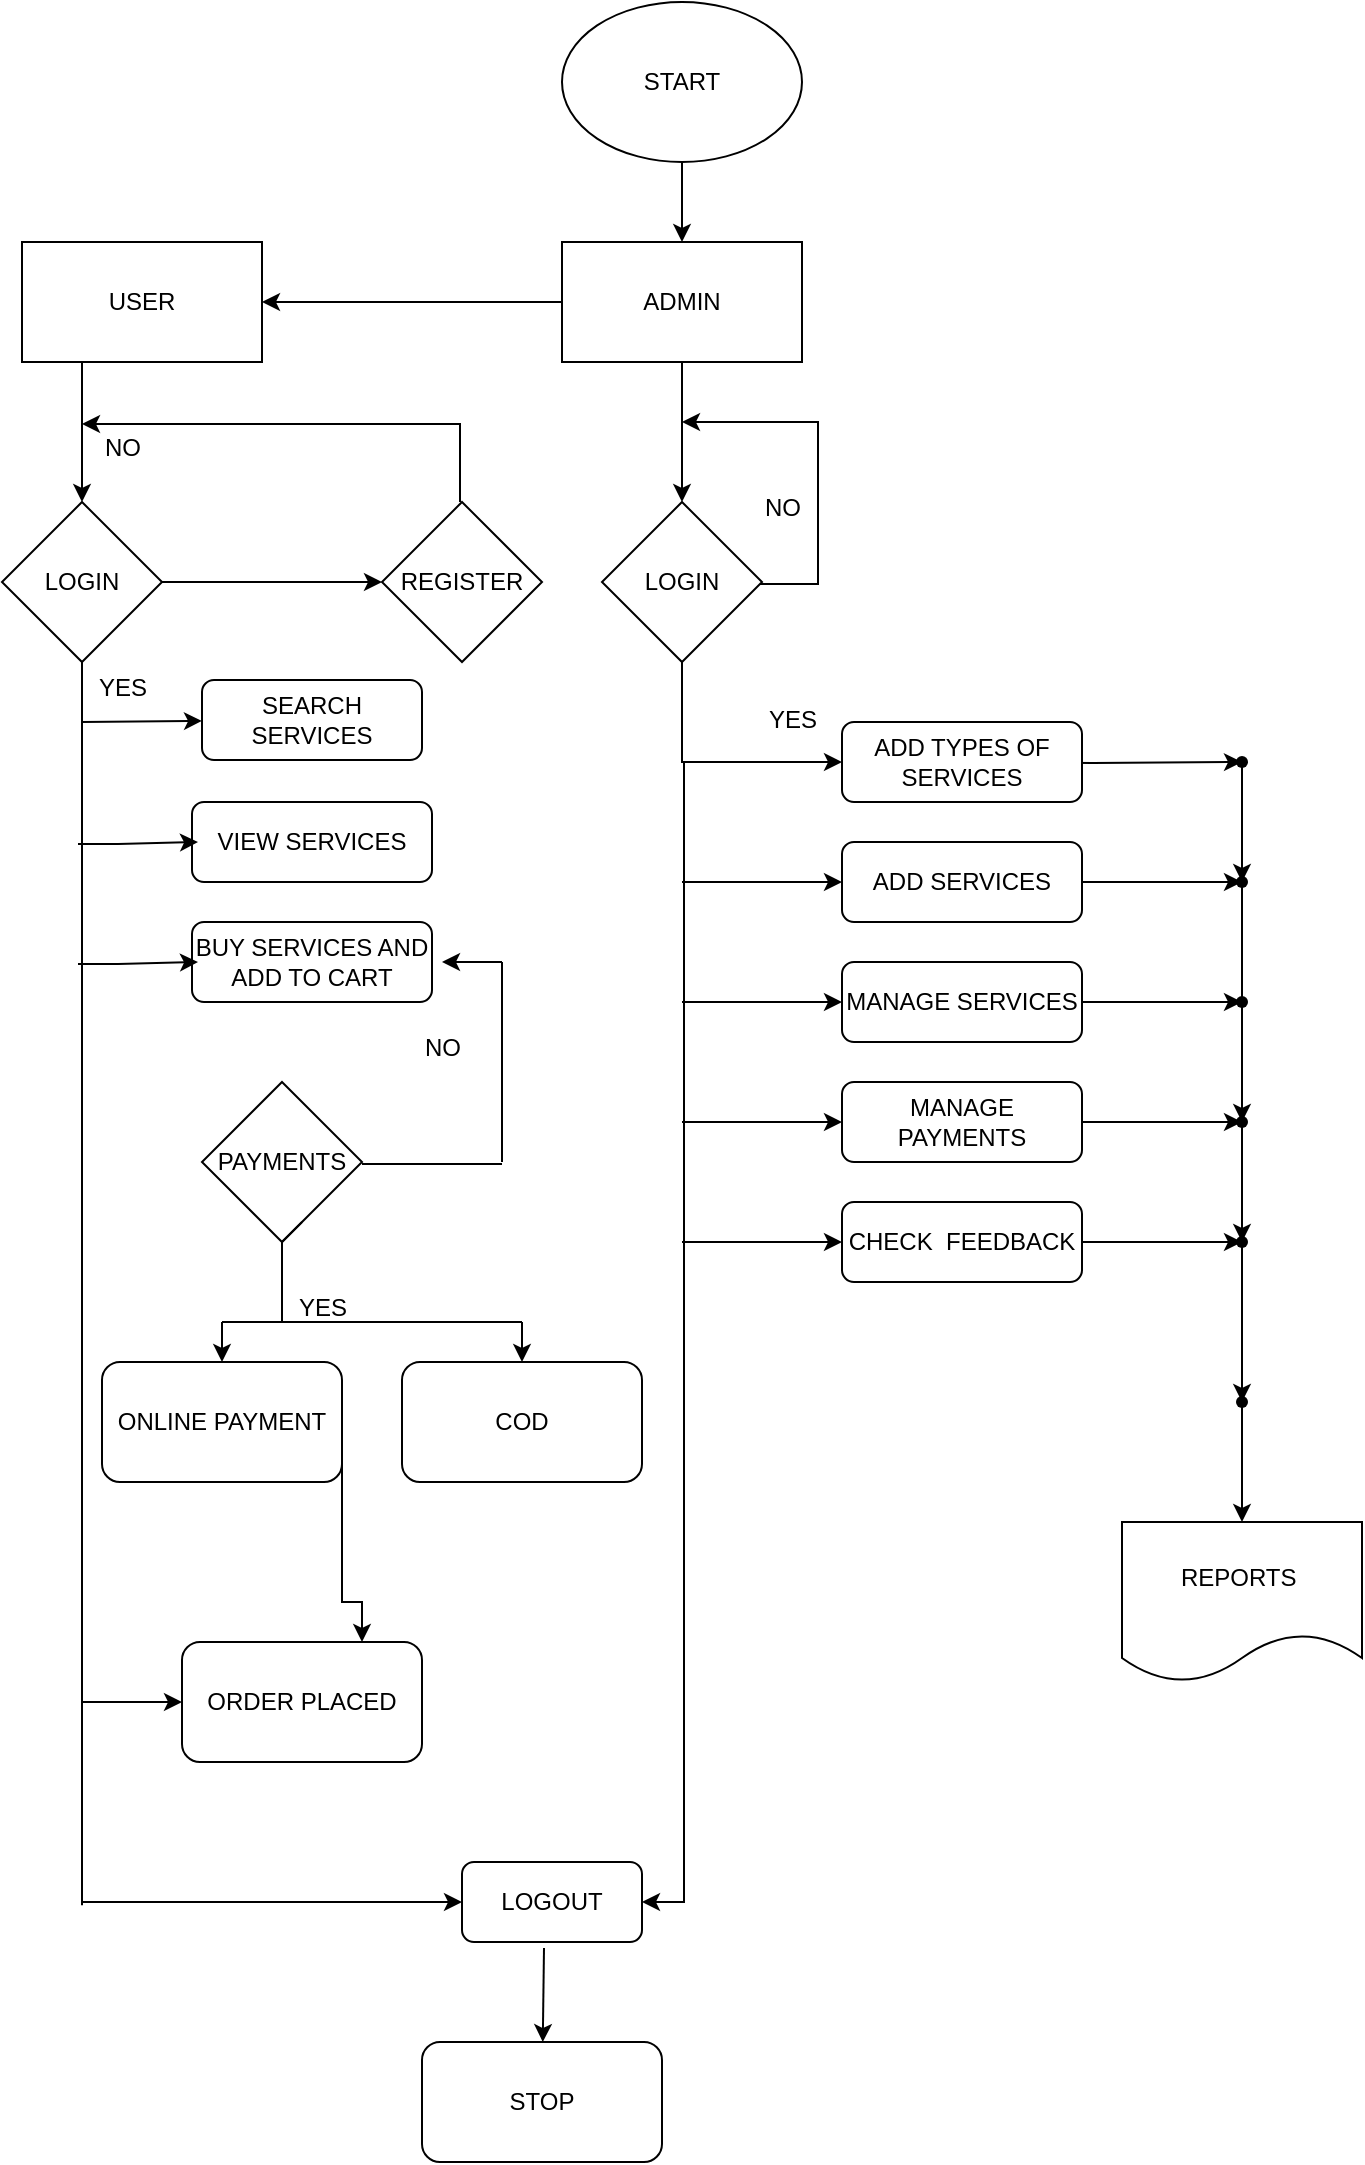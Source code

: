 <mxfile version="22.1.2" type="device">
  <diagram name="HomeRepairsDB" id="43ZkhPqxuTuk4tvDn_iA">
    <mxGraphModel dx="674" dy="613" grid="1" gridSize="10" guides="1" tooltips="1" connect="1" arrows="1" fold="1" page="1" pageScale="1" pageWidth="850" pageHeight="1100" math="0" shadow="0">
      <root>
        <mxCell id="0" />
        <mxCell id="1" parent="0" />
        <mxCell id="rFvz688s7A2hydQzaS3V-13" value="" style="edgeStyle=orthogonalEdgeStyle;rounded=0;orthogonalLoop=1;jettySize=auto;html=1;" edge="1" parent="1" source="rFvz688s7A2hydQzaS3V-10" target="rFvz688s7A2hydQzaS3V-11">
          <mxGeometry relative="1" as="geometry" />
        </mxCell>
        <mxCell id="rFvz688s7A2hydQzaS3V-10" value="START" style="ellipse;whiteSpace=wrap;html=1;" vertex="1" parent="1">
          <mxGeometry x="310" width="120" height="80" as="geometry" />
        </mxCell>
        <mxCell id="rFvz688s7A2hydQzaS3V-15" value="" style="edgeStyle=orthogonalEdgeStyle;rounded=0;orthogonalLoop=1;jettySize=auto;html=1;" edge="1" parent="1" source="rFvz688s7A2hydQzaS3V-11" target="rFvz688s7A2hydQzaS3V-14">
          <mxGeometry relative="1" as="geometry" />
        </mxCell>
        <mxCell id="rFvz688s7A2hydQzaS3V-19" value="" style="edgeStyle=orthogonalEdgeStyle;rounded=0;orthogonalLoop=1;jettySize=auto;html=1;" edge="1" parent="1" source="rFvz688s7A2hydQzaS3V-11" target="rFvz688s7A2hydQzaS3V-18">
          <mxGeometry relative="1" as="geometry" />
        </mxCell>
        <mxCell id="rFvz688s7A2hydQzaS3V-11" value="ADMIN" style="rounded=0;whiteSpace=wrap;html=1;" vertex="1" parent="1">
          <mxGeometry x="310" y="120" width="120" height="60" as="geometry" />
        </mxCell>
        <mxCell id="rFvz688s7A2hydQzaS3V-17" value="" style="edgeStyle=orthogonalEdgeStyle;rounded=0;orthogonalLoop=1;jettySize=auto;html=1;" edge="1" parent="1" source="rFvz688s7A2hydQzaS3V-14" target="rFvz688s7A2hydQzaS3V-16">
          <mxGeometry relative="1" as="geometry">
            <Array as="points">
              <mxPoint x="70" y="220" />
              <mxPoint x="70" y="220" />
            </Array>
          </mxGeometry>
        </mxCell>
        <mxCell id="rFvz688s7A2hydQzaS3V-14" value="USER" style="rounded=0;whiteSpace=wrap;html=1;" vertex="1" parent="1">
          <mxGeometry x="40" y="120" width="120" height="60" as="geometry" />
        </mxCell>
        <mxCell id="rFvz688s7A2hydQzaS3V-21" value="" style="edgeStyle=orthogonalEdgeStyle;rounded=0;orthogonalLoop=1;jettySize=auto;html=1;" edge="1" parent="1" source="rFvz688s7A2hydQzaS3V-16" target="rFvz688s7A2hydQzaS3V-20">
          <mxGeometry relative="1" as="geometry" />
        </mxCell>
        <mxCell id="rFvz688s7A2hydQzaS3V-16" value="LOGIN" style="rhombus;whiteSpace=wrap;html=1;rounded=0;" vertex="1" parent="1">
          <mxGeometry x="30" y="250" width="80" height="80" as="geometry" />
        </mxCell>
        <mxCell id="rFvz688s7A2hydQzaS3V-24" value="" style="edgeStyle=orthogonalEdgeStyle;rounded=0;orthogonalLoop=1;jettySize=auto;html=1;" edge="1" parent="1">
          <mxGeometry relative="1" as="geometry">
            <mxPoint x="397" y="290" as="sourcePoint" />
            <mxPoint x="370" y="210" as="targetPoint" />
            <Array as="points">
              <mxPoint x="397" y="291" />
              <mxPoint x="438" y="291" />
            </Array>
          </mxGeometry>
        </mxCell>
        <mxCell id="rFvz688s7A2hydQzaS3V-28" value="" style="edgeStyle=orthogonalEdgeStyle;rounded=0;orthogonalLoop=1;jettySize=auto;html=1;" edge="1" parent="1" source="rFvz688s7A2hydQzaS3V-18" target="rFvz688s7A2hydQzaS3V-62">
          <mxGeometry relative="1" as="geometry">
            <mxPoint x="340" y="970" as="targetPoint" />
            <Array as="points">
              <mxPoint x="370" y="380" />
              <mxPoint x="371" y="380" />
            </Array>
          </mxGeometry>
        </mxCell>
        <mxCell id="rFvz688s7A2hydQzaS3V-18" value="LOGIN" style="rhombus;whiteSpace=wrap;html=1;rounded=0;" vertex="1" parent="1">
          <mxGeometry x="330" y="250" width="80" height="80" as="geometry" />
        </mxCell>
        <mxCell id="rFvz688s7A2hydQzaS3V-22" style="edgeStyle=orthogonalEdgeStyle;rounded=0;orthogonalLoop=1;jettySize=auto;html=1;" edge="1" parent="1">
          <mxGeometry relative="1" as="geometry">
            <mxPoint x="70" y="211" as="targetPoint" />
            <mxPoint x="259" y="250" as="sourcePoint" />
            <Array as="points">
              <mxPoint x="259" y="211" />
              <mxPoint x="240" y="211" />
            </Array>
          </mxGeometry>
        </mxCell>
        <mxCell id="rFvz688s7A2hydQzaS3V-20" value="REGISTER" style="rhombus;whiteSpace=wrap;html=1;rounded=0;" vertex="1" parent="1">
          <mxGeometry x="220" y="250" width="80" height="80" as="geometry" />
        </mxCell>
        <mxCell id="rFvz688s7A2hydQzaS3V-37" value="" style="edgeStyle=orthogonalEdgeStyle;rounded=0;orthogonalLoop=1;jettySize=auto;html=1;" edge="1" parent="1" target="rFvz688s7A2hydQzaS3V-36">
          <mxGeometry relative="1" as="geometry">
            <mxPoint x="510" y="380" as="sourcePoint" />
          </mxGeometry>
        </mxCell>
        <mxCell id="rFvz688s7A2hydQzaS3V-30" value="ADD TYPES OF SERVICES" style="rounded=1;whiteSpace=wrap;html=1;" vertex="1" parent="1">
          <mxGeometry x="450" y="360" width="120" height="40" as="geometry" />
        </mxCell>
        <mxCell id="rFvz688s7A2hydQzaS3V-43" value="" style="edgeStyle=orthogonalEdgeStyle;rounded=0;orthogonalLoop=1;jettySize=auto;html=1;" edge="1" parent="1" source="rFvz688s7A2hydQzaS3V-31" target="rFvz688s7A2hydQzaS3V-42">
          <mxGeometry relative="1" as="geometry" />
        </mxCell>
        <mxCell id="rFvz688s7A2hydQzaS3V-31" value="ADD SERVICES" style="rounded=1;whiteSpace=wrap;html=1;" vertex="1" parent="1">
          <mxGeometry x="450" y="420" width="120" height="40" as="geometry" />
        </mxCell>
        <mxCell id="rFvz688s7A2hydQzaS3V-46" value="" style="edgeStyle=orthogonalEdgeStyle;rounded=0;orthogonalLoop=1;jettySize=auto;html=1;" edge="1" parent="1" source="rFvz688s7A2hydQzaS3V-33" target="rFvz688s7A2hydQzaS3V-45">
          <mxGeometry relative="1" as="geometry" />
        </mxCell>
        <mxCell id="rFvz688s7A2hydQzaS3V-33" value="MANAGE SERVICES" style="rounded=1;whiteSpace=wrap;html=1;" vertex="1" parent="1">
          <mxGeometry x="450" y="480" width="120" height="40" as="geometry" />
        </mxCell>
        <mxCell id="rFvz688s7A2hydQzaS3V-48" value="" style="edgeStyle=orthogonalEdgeStyle;rounded=0;orthogonalLoop=1;jettySize=auto;html=1;" edge="1" parent="1" source="rFvz688s7A2hydQzaS3V-34" target="rFvz688s7A2hydQzaS3V-47">
          <mxGeometry relative="1" as="geometry" />
        </mxCell>
        <mxCell id="rFvz688s7A2hydQzaS3V-34" value="MANAGE PAYMENTS" style="rounded=1;whiteSpace=wrap;html=1;" vertex="1" parent="1">
          <mxGeometry x="450" y="540" width="120" height="40" as="geometry" />
        </mxCell>
        <mxCell id="rFvz688s7A2hydQzaS3V-51" value="" style="edgeStyle=orthogonalEdgeStyle;rounded=0;orthogonalLoop=1;jettySize=auto;html=1;" edge="1" parent="1" source="rFvz688s7A2hydQzaS3V-35" target="rFvz688s7A2hydQzaS3V-50">
          <mxGeometry relative="1" as="geometry" />
        </mxCell>
        <mxCell id="rFvz688s7A2hydQzaS3V-35" value="CHECK&amp;nbsp; FEEDBACK" style="rounded=1;whiteSpace=wrap;html=1;" vertex="1" parent="1">
          <mxGeometry x="450" y="600" width="120" height="40" as="geometry" />
        </mxCell>
        <mxCell id="rFvz688s7A2hydQzaS3V-39" value="" style="edgeStyle=orthogonalEdgeStyle;rounded=0;orthogonalLoop=1;jettySize=auto;html=1;" edge="1" parent="1" source="rFvz688s7A2hydQzaS3V-50" target="rFvz688s7A2hydQzaS3V-38">
          <mxGeometry relative="1" as="geometry" />
        </mxCell>
        <mxCell id="rFvz688s7A2hydQzaS3V-36" value="" style="shape=waypoint;sketch=0;size=6;pointerEvents=1;points=[];fillColor=default;resizable=0;rotatable=0;perimeter=centerPerimeter;snapToPoint=1;rounded=1;" vertex="1" parent="1">
          <mxGeometry x="640" y="370" width="20" height="20" as="geometry" />
        </mxCell>
        <mxCell id="rFvz688s7A2hydQzaS3V-41" value="" style="edgeStyle=orthogonalEdgeStyle;rounded=0;orthogonalLoop=1;jettySize=auto;html=1;" edge="1" parent="1" source="rFvz688s7A2hydQzaS3V-38" target="rFvz688s7A2hydQzaS3V-40">
          <mxGeometry relative="1" as="geometry" />
        </mxCell>
        <mxCell id="rFvz688s7A2hydQzaS3V-38" value="" style="shape=waypoint;sketch=0;size=6;pointerEvents=1;points=[];fillColor=default;resizable=0;rotatable=0;perimeter=centerPerimeter;snapToPoint=1;rounded=1;" vertex="1" parent="1">
          <mxGeometry x="640" y="690" width="20" height="20" as="geometry" />
        </mxCell>
        <mxCell id="rFvz688s7A2hydQzaS3V-40" value="REPORTS&amp;nbsp;" style="shape=document;whiteSpace=wrap;html=1;boundedLbl=1;sketch=0;rounded=1;" vertex="1" parent="1">
          <mxGeometry x="590" y="760" width="120" height="80" as="geometry" />
        </mxCell>
        <mxCell id="rFvz688s7A2hydQzaS3V-44" value="" style="edgeStyle=orthogonalEdgeStyle;rounded=0;orthogonalLoop=1;jettySize=auto;html=1;" edge="1" parent="1" source="rFvz688s7A2hydQzaS3V-36" target="rFvz688s7A2hydQzaS3V-42">
          <mxGeometry relative="1" as="geometry">
            <mxPoint x="650" y="380" as="sourcePoint" />
            <mxPoint x="650" y="700" as="targetPoint" />
          </mxGeometry>
        </mxCell>
        <mxCell id="rFvz688s7A2hydQzaS3V-42" value="" style="shape=waypoint;sketch=0;size=6;pointerEvents=1;points=[];fillColor=default;resizable=0;rotatable=0;perimeter=centerPerimeter;snapToPoint=1;rounded=1;" vertex="1" parent="1">
          <mxGeometry x="640" y="430" width="20" height="20" as="geometry" />
        </mxCell>
        <mxCell id="rFvz688s7A2hydQzaS3V-45" value="" style="shape=waypoint;sketch=0;size=6;pointerEvents=1;points=[];fillColor=default;resizable=0;rotatable=0;perimeter=centerPerimeter;snapToPoint=1;rounded=1;" vertex="1" parent="1">
          <mxGeometry x="640" y="490" width="20" height="20" as="geometry" />
        </mxCell>
        <mxCell id="rFvz688s7A2hydQzaS3V-49" value="" style="edgeStyle=orthogonalEdgeStyle;rounded=0;orthogonalLoop=1;jettySize=auto;html=1;" edge="1" parent="1" source="rFvz688s7A2hydQzaS3V-42" target="rFvz688s7A2hydQzaS3V-47">
          <mxGeometry relative="1" as="geometry">
            <mxPoint x="650" y="440" as="sourcePoint" />
            <mxPoint x="650" y="700" as="targetPoint" />
          </mxGeometry>
        </mxCell>
        <mxCell id="rFvz688s7A2hydQzaS3V-47" value="" style="shape=waypoint;sketch=0;size=6;pointerEvents=1;points=[];fillColor=default;resizable=0;rotatable=0;perimeter=centerPerimeter;snapToPoint=1;rounded=1;" vertex="1" parent="1">
          <mxGeometry x="640" y="550" width="20" height="20" as="geometry" />
        </mxCell>
        <mxCell id="rFvz688s7A2hydQzaS3V-52" value="" style="edgeStyle=orthogonalEdgeStyle;rounded=0;orthogonalLoop=1;jettySize=auto;html=1;" edge="1" parent="1" source="rFvz688s7A2hydQzaS3V-47" target="rFvz688s7A2hydQzaS3V-50">
          <mxGeometry relative="1" as="geometry">
            <mxPoint x="650" y="560" as="sourcePoint" />
            <mxPoint x="650" y="700" as="targetPoint" />
          </mxGeometry>
        </mxCell>
        <mxCell id="rFvz688s7A2hydQzaS3V-50" value="" style="shape=waypoint;sketch=0;size=6;pointerEvents=1;points=[];fillColor=default;resizable=0;rotatable=0;perimeter=centerPerimeter;snapToPoint=1;rounded=1;" vertex="1" parent="1">
          <mxGeometry x="640" y="610" width="20" height="20" as="geometry" />
        </mxCell>
        <mxCell id="rFvz688s7A2hydQzaS3V-55" value="" style="endArrow=classic;html=1;rounded=0;entryX=0;entryY=0.5;entryDx=0;entryDy=0;" edge="1" parent="1" target="rFvz688s7A2hydQzaS3V-34">
          <mxGeometry width="50" height="50" relative="1" as="geometry">
            <mxPoint x="370" y="560" as="sourcePoint" />
            <mxPoint x="400" y="530" as="targetPoint" />
            <Array as="points">
              <mxPoint x="370" y="560" />
            </Array>
          </mxGeometry>
        </mxCell>
        <mxCell id="rFvz688s7A2hydQzaS3V-57" value="" style="endArrow=classic;html=1;rounded=0;entryX=0;entryY=0.5;entryDx=0;entryDy=0;" edge="1" parent="1" target="rFvz688s7A2hydQzaS3V-33">
          <mxGeometry width="50" height="50" relative="1" as="geometry">
            <mxPoint x="370" y="500" as="sourcePoint" />
            <mxPoint x="421" y="462" as="targetPoint" />
          </mxGeometry>
        </mxCell>
        <mxCell id="rFvz688s7A2hydQzaS3V-58" value="" style="endArrow=classic;html=1;rounded=0;entryX=0;entryY=0.5;entryDx=0;entryDy=0;" edge="1" parent="1" target="rFvz688s7A2hydQzaS3V-31">
          <mxGeometry width="50" height="50" relative="1" as="geometry">
            <mxPoint x="370" y="440" as="sourcePoint" />
            <mxPoint x="440" y="440" as="targetPoint" />
          </mxGeometry>
        </mxCell>
        <mxCell id="rFvz688s7A2hydQzaS3V-60" value="" style="endArrow=classic;html=1;rounded=0;" edge="1" parent="1" target="rFvz688s7A2hydQzaS3V-30">
          <mxGeometry width="50" height="50" relative="1" as="geometry">
            <mxPoint x="370" y="380" as="sourcePoint" />
            <mxPoint x="418" y="340" as="targetPoint" />
          </mxGeometry>
        </mxCell>
        <mxCell id="rFvz688s7A2hydQzaS3V-61" value="" style="endArrow=classic;html=1;rounded=0;entryX=0;entryY=0.5;entryDx=0;entryDy=0;" edge="1" parent="1" target="rFvz688s7A2hydQzaS3V-35">
          <mxGeometry width="50" height="50" relative="1" as="geometry">
            <mxPoint x="370" y="620" as="sourcePoint" />
            <mxPoint x="400" y="530" as="targetPoint" />
          </mxGeometry>
        </mxCell>
        <mxCell id="rFvz688s7A2hydQzaS3V-62" value="LOGOUT" style="rounded=1;whiteSpace=wrap;html=1;" vertex="1" parent="1">
          <mxGeometry x="260" y="930" width="90" height="40" as="geometry" />
        </mxCell>
        <mxCell id="rFvz688s7A2hydQzaS3V-66" value="" style="endArrow=none;html=1;rounded=0;entryX=0.5;entryY=1;entryDx=0;entryDy=0;" edge="1" parent="1" target="rFvz688s7A2hydQzaS3V-16">
          <mxGeometry width="50" height="50" relative="1" as="geometry">
            <mxPoint x="70" y="951.6" as="sourcePoint" />
            <mxPoint x="250" y="460" as="targetPoint" />
          </mxGeometry>
        </mxCell>
        <mxCell id="rFvz688s7A2hydQzaS3V-67" value="" style="endArrow=classic;html=1;rounded=0;entryX=0;entryY=0.5;entryDx=0;entryDy=0;" edge="1" parent="1" target="rFvz688s7A2hydQzaS3V-62">
          <mxGeometry width="50" height="50" relative="1" as="geometry">
            <mxPoint x="70" y="950" as="sourcePoint" />
            <mxPoint x="250" y="940" as="targetPoint" />
            <Array as="points">
              <mxPoint x="80" y="950" />
            </Array>
          </mxGeometry>
        </mxCell>
        <mxCell id="rFvz688s7A2hydQzaS3V-68" value="" style="endArrow=classic;html=1;rounded=0;" edge="1" parent="1" target="rFvz688s7A2hydQzaS3V-69">
          <mxGeometry width="50" height="50" relative="1" as="geometry">
            <mxPoint x="70" y="360" as="sourcePoint" />
            <mxPoint x="150" y="360" as="targetPoint" />
            <Array as="points" />
          </mxGeometry>
        </mxCell>
        <mxCell id="rFvz688s7A2hydQzaS3V-69" value="SEARCH SERVICES" style="rounded=1;whiteSpace=wrap;html=1;" vertex="1" parent="1">
          <mxGeometry x="130" y="339" width="110" height="40" as="geometry" />
        </mxCell>
        <mxCell id="rFvz688s7A2hydQzaS3V-70" value="VIEW SERVICES" style="rounded=1;whiteSpace=wrap;html=1;" vertex="1" parent="1">
          <mxGeometry x="125" y="400" width="120" height="40" as="geometry" />
        </mxCell>
        <mxCell id="rFvz688s7A2hydQzaS3V-71" value="BUY SERVICES AND ADD TO CART" style="rounded=1;whiteSpace=wrap;html=1;" vertex="1" parent="1">
          <mxGeometry x="125" y="460" width="120" height="40" as="geometry" />
        </mxCell>
        <mxCell id="rFvz688s7A2hydQzaS3V-72" value="" style="endArrow=classic;html=1;rounded=0;" edge="1" parent="1">
          <mxGeometry width="50" height="50" relative="1" as="geometry">
            <mxPoint x="68" y="421" as="sourcePoint" />
            <mxPoint x="128" y="420" as="targetPoint" />
            <Array as="points">
              <mxPoint x="88" y="421" />
            </Array>
          </mxGeometry>
        </mxCell>
        <mxCell id="rFvz688s7A2hydQzaS3V-73" value="" style="endArrow=classic;html=1;rounded=0;" edge="1" parent="1">
          <mxGeometry width="50" height="50" relative="1" as="geometry">
            <mxPoint x="68" y="481" as="sourcePoint" />
            <mxPoint x="128" y="480" as="targetPoint" />
            <Array as="points">
              <mxPoint x="88" y="481" />
            </Array>
          </mxGeometry>
        </mxCell>
        <mxCell id="rFvz688s7A2hydQzaS3V-74" value="PAYMENTS" style="rhombus;whiteSpace=wrap;html=1;" vertex="1" parent="1">
          <mxGeometry x="130" y="540" width="80" height="80" as="geometry" />
        </mxCell>
        <mxCell id="rFvz688s7A2hydQzaS3V-76" value="" style="endArrow=none;html=1;rounded=0;" edge="1" parent="1">
          <mxGeometry width="50" height="50" relative="1" as="geometry">
            <mxPoint x="210" y="581" as="sourcePoint" />
            <mxPoint x="280" y="581" as="targetPoint" />
          </mxGeometry>
        </mxCell>
        <mxCell id="rFvz688s7A2hydQzaS3V-77" value="" style="endArrow=none;html=1;rounded=0;" edge="1" parent="1">
          <mxGeometry width="50" height="50" relative="1" as="geometry">
            <mxPoint x="280" y="580" as="sourcePoint" />
            <mxPoint x="280" y="480" as="targetPoint" />
          </mxGeometry>
        </mxCell>
        <mxCell id="rFvz688s7A2hydQzaS3V-78" value="" style="endArrow=classic;html=1;rounded=0;" edge="1" parent="1">
          <mxGeometry width="50" height="50" relative="1" as="geometry">
            <mxPoint x="280" y="480" as="sourcePoint" />
            <mxPoint x="250" y="480" as="targetPoint" />
          </mxGeometry>
        </mxCell>
        <mxCell id="rFvz688s7A2hydQzaS3V-80" value="" style="endArrow=none;html=1;rounded=0;" edge="1" parent="1">
          <mxGeometry width="50" height="50" relative="1" as="geometry">
            <mxPoint x="170" y="660" as="sourcePoint" />
            <mxPoint x="180" y="610" as="targetPoint" />
            <Array as="points">
              <mxPoint x="170" y="620" />
            </Array>
          </mxGeometry>
        </mxCell>
        <mxCell id="rFvz688s7A2hydQzaS3V-81" value="" style="endArrow=none;html=1;rounded=0;" edge="1" parent="1">
          <mxGeometry width="50" height="50" relative="1" as="geometry">
            <mxPoint x="140" y="660" as="sourcePoint" />
            <mxPoint x="290" y="660" as="targetPoint" />
            <Array as="points" />
          </mxGeometry>
        </mxCell>
        <mxCell id="rFvz688s7A2hydQzaS3V-83" value="" style="endArrow=classic;html=1;rounded=0;" edge="1" parent="1" target="rFvz688s7A2hydQzaS3V-86">
          <mxGeometry width="50" height="50" relative="1" as="geometry">
            <mxPoint x="290" y="660" as="sourcePoint" />
            <mxPoint x="290" y="710" as="targetPoint" />
          </mxGeometry>
        </mxCell>
        <mxCell id="rFvz688s7A2hydQzaS3V-84" value="" style="endArrow=classic;html=1;rounded=0;" edge="1" parent="1" target="rFvz688s7A2hydQzaS3V-85">
          <mxGeometry width="50" height="50" relative="1" as="geometry">
            <mxPoint x="140" y="660" as="sourcePoint" />
            <mxPoint x="140" y="710" as="targetPoint" />
          </mxGeometry>
        </mxCell>
        <mxCell id="rFvz688s7A2hydQzaS3V-88" value="" style="edgeStyle=orthogonalEdgeStyle;rounded=0;orthogonalLoop=1;jettySize=auto;html=1;entryX=0.75;entryY=0;entryDx=0;entryDy=0;" edge="1" parent="1" target="rFvz688s7A2hydQzaS3V-87">
          <mxGeometry relative="1" as="geometry">
            <mxPoint x="200" y="720" as="sourcePoint" />
            <mxPoint x="220" y="800" as="targetPoint" />
            <Array as="points">
              <mxPoint x="200" y="800" />
              <mxPoint x="210" y="800" />
            </Array>
          </mxGeometry>
        </mxCell>
        <mxCell id="rFvz688s7A2hydQzaS3V-85" value="ONLINE PAYMENT" style="rounded=1;whiteSpace=wrap;html=1;" vertex="1" parent="1">
          <mxGeometry x="80" y="680" width="120" height="60" as="geometry" />
        </mxCell>
        <mxCell id="rFvz688s7A2hydQzaS3V-86" value="COD" style="rounded=1;whiteSpace=wrap;html=1;" vertex="1" parent="1">
          <mxGeometry x="230" y="680" width="120" height="60" as="geometry" />
        </mxCell>
        <mxCell id="rFvz688s7A2hydQzaS3V-87" value="ORDER PLACED" style="rounded=1;whiteSpace=wrap;html=1;" vertex="1" parent="1">
          <mxGeometry x="120" y="820" width="120" height="60" as="geometry" />
        </mxCell>
        <mxCell id="rFvz688s7A2hydQzaS3V-89" value="" style="endArrow=classic;html=1;rounded=0;entryX=0;entryY=0.5;entryDx=0;entryDy=0;" edge="1" parent="1" target="rFvz688s7A2hydQzaS3V-87">
          <mxGeometry width="50" height="50" relative="1" as="geometry">
            <mxPoint x="70" y="850" as="sourcePoint" />
            <mxPoint x="120" y="800" as="targetPoint" />
          </mxGeometry>
        </mxCell>
        <mxCell id="rFvz688s7A2hydQzaS3V-90" value="" style="endArrow=classic;html=1;rounded=0;" edge="1" parent="1" target="rFvz688s7A2hydQzaS3V-91">
          <mxGeometry width="50" height="50" relative="1" as="geometry">
            <mxPoint x="301" y="973" as="sourcePoint" />
            <mxPoint x="300" y="1020" as="targetPoint" />
          </mxGeometry>
        </mxCell>
        <mxCell id="rFvz688s7A2hydQzaS3V-91" value="STOP" style="rounded=1;whiteSpace=wrap;html=1;" vertex="1" parent="1">
          <mxGeometry x="240" y="1020" width="120" height="60" as="geometry" />
        </mxCell>
        <mxCell id="rFvz688s7A2hydQzaS3V-92" value="NO" style="text;html=1;align=center;verticalAlign=middle;resizable=0;points=[];autosize=1;strokeColor=none;fillColor=none;" vertex="1" parent="1">
          <mxGeometry x="70" y="208" width="40" height="30" as="geometry" />
        </mxCell>
        <mxCell id="rFvz688s7A2hydQzaS3V-93" value="YES" style="text;html=1;align=center;verticalAlign=middle;resizable=0;points=[];autosize=1;strokeColor=none;fillColor=none;" vertex="1" parent="1">
          <mxGeometry x="65" y="328" width="50" height="30" as="geometry" />
        </mxCell>
        <mxCell id="rFvz688s7A2hydQzaS3V-94" value="NO" style="text;html=1;align=center;verticalAlign=middle;resizable=0;points=[];autosize=1;strokeColor=none;fillColor=none;" vertex="1" parent="1">
          <mxGeometry x="400" y="238" width="40" height="30" as="geometry" />
        </mxCell>
        <mxCell id="rFvz688s7A2hydQzaS3V-95" value="YES" style="text;html=1;align=center;verticalAlign=middle;resizable=0;points=[];autosize=1;strokeColor=none;fillColor=none;" vertex="1" parent="1">
          <mxGeometry x="400" y="344" width="50" height="30" as="geometry" />
        </mxCell>
        <mxCell id="rFvz688s7A2hydQzaS3V-96" value="YES" style="text;html=1;align=center;verticalAlign=middle;resizable=0;points=[];autosize=1;strokeColor=none;fillColor=none;" vertex="1" parent="1">
          <mxGeometry x="165" y="638" width="50" height="30" as="geometry" />
        </mxCell>
        <mxCell id="rFvz688s7A2hydQzaS3V-97" value="NO" style="text;html=1;align=center;verticalAlign=middle;resizable=0;points=[];autosize=1;strokeColor=none;fillColor=none;" vertex="1" parent="1">
          <mxGeometry x="230" y="508" width="40" height="30" as="geometry" />
        </mxCell>
      </root>
    </mxGraphModel>
  </diagram>
</mxfile>
